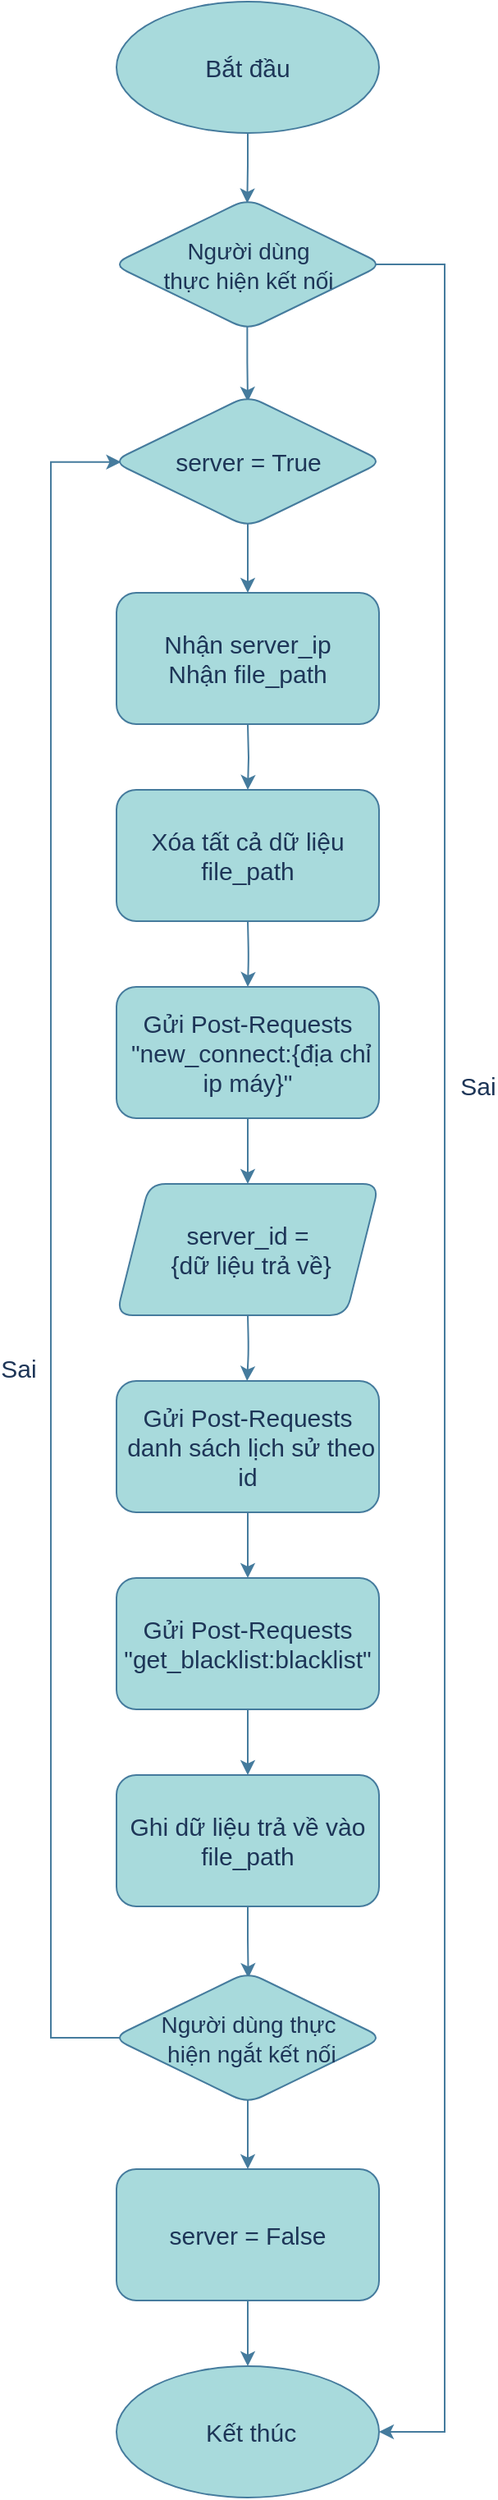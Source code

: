 <mxfile version="22.1.17" type="github">
  <diagram name="Trang-1" id="ER4wUnBnk97Xg_GWKOxj">
    <mxGraphModel dx="441" dy="1476" grid="1" gridSize="10" guides="1" tooltips="1" connect="1" arrows="1" fold="1" page="1" pageScale="1" pageWidth="827" pageHeight="1169" math="0" shadow="0">
      <root>
        <mxCell id="0" />
        <mxCell id="1" parent="0" />
        <mxCell id="s5Z9yiFXvZ2uZ-HgDR5P-3" style="edgeStyle=orthogonalEdgeStyle;rounded=0;orthogonalLoop=1;jettySize=auto;html=1;exitX=0.5;exitY=1;exitDx=0;exitDy=0;labelBackgroundColor=none;strokeColor=#457B9D;fontColor=default;entryX=0.498;entryY=0.035;entryDx=0;entryDy=0;entryPerimeter=0;fontSize=15;" parent="1" source="Ut0xZS67pPm9S65PYU5N-2" target="UqTQKJ_4IadXjokfk2YP-3" edge="1">
          <mxGeometry relative="1" as="geometry">
            <mxPoint x="360.0" y="80.0" as="targetPoint" />
          </mxGeometry>
        </mxCell>
        <mxCell id="Ut0xZS67pPm9S65PYU5N-2" value="Bắt đầu" style="ellipse;whiteSpace=wrap;html=1;labelBackgroundColor=none;fillColor=#A8DADC;strokeColor=#457B9D;fontColor=#1D3557;rounded=1;fontSize=15;" parent="1" vertex="1">
          <mxGeometry x="280" y="-40" width="160" height="80" as="geometry" />
        </mxCell>
        <mxCell id="Ut0xZS67pPm9S65PYU5N-5" style="edgeStyle=orthogonalEdgeStyle;rounded=1;orthogonalLoop=1;jettySize=auto;html=1;exitX=0.5;exitY=1;exitDx=0;exitDy=0;entryX=0.5;entryY=0;entryDx=0;entryDy=0;labelBackgroundColor=none;strokeColor=#457B9D;fontColor=default;fontSize=15;" parent="1" source="Ut0xZS67pPm9S65PYU5N-6" edge="1">
          <mxGeometry relative="1" as="geometry">
            <mxPoint x="360" y="680" as="targetPoint" />
          </mxGeometry>
        </mxCell>
        <mxCell id="Ut0xZS67pPm9S65PYU5N-6" value="Gửi Post-Requests&lt;br style=&quot;font-size: 15px;&quot;&gt;&amp;nbsp;&quot;new_connect:{địa chỉ ip máy}&quot;" style="rounded=1;whiteSpace=wrap;html=1;labelBackgroundColor=none;fillColor=#A8DADC;strokeColor=#457B9D;fontColor=#1D3557;fontSize=15;" parent="1" vertex="1">
          <mxGeometry x="280" y="560" width="160" height="80" as="geometry" />
        </mxCell>
        <mxCell id="Ut0xZS67pPm9S65PYU5N-38" style="edgeStyle=orthogonalEdgeStyle;rounded=1;orthogonalLoop=1;jettySize=auto;html=1;entryX=0.5;entryY=0;entryDx=0;entryDy=0;labelBackgroundColor=none;strokeColor=#457B9D;fontColor=default;exitX=0.5;exitY=0.035;exitDx=0;exitDy=0;exitPerimeter=0;fontSize=15;" parent="1" source="UqTQKJ_4IadXjokfk2YP-1" edge="1">
          <mxGeometry relative="1" as="geometry">
            <mxPoint x="360" y="320" as="targetPoint" />
            <mxPoint x="360" y="280" as="sourcePoint" />
          </mxGeometry>
        </mxCell>
        <mxCell id="Ut0xZS67pPm9S65PYU5N-12" style="edgeStyle=orthogonalEdgeStyle;rounded=1;orthogonalLoop=1;jettySize=auto;html=1;exitX=0.5;exitY=1;exitDx=0;exitDy=0;labelBackgroundColor=none;strokeColor=#457B9D;fontColor=default;fontSize=15;" parent="1" edge="1">
          <mxGeometry relative="1" as="geometry">
            <mxPoint x="359.579" y="800" as="targetPoint" />
            <mxPoint x="360" y="760" as="sourcePoint" />
          </mxGeometry>
        </mxCell>
        <mxCell id="Ut0xZS67pPm9S65PYU5N-26" style="edgeStyle=orthogonalEdgeStyle;rounded=1;orthogonalLoop=1;jettySize=auto;html=1;entryX=0.5;entryY=0;entryDx=0;entryDy=0;labelBackgroundColor=none;strokeColor=#457B9D;fontColor=default;fontSize=15;" parent="1" source="Ut0xZS67pPm9S65PYU5N-15" target="Ut0xZS67pPm9S65PYU5N-25" edge="1">
          <mxGeometry relative="1" as="geometry" />
        </mxCell>
        <mxCell id="Ut0xZS67pPm9S65PYU5N-15" value="Gửi Post-Requests&lt;br style=&quot;font-size: 15px;&quot;&gt;&amp;nbsp;danh sách lịch sử theo id" style="rounded=1;whiteSpace=wrap;html=1;labelBackgroundColor=none;fillColor=#A8DADC;strokeColor=#457B9D;fontColor=#1D3557;fontSize=15;" parent="1" vertex="1">
          <mxGeometry x="280" y="800" width="160" height="80" as="geometry" />
        </mxCell>
        <mxCell id="Ut0xZS67pPm9S65PYU5N-16" value="&amp;nbsp;Kết thúc" style="ellipse;whiteSpace=wrap;html=1;labelBackgroundColor=none;fillColor=#A8DADC;strokeColor=#457B9D;fontColor=#1D3557;rounded=1;fontSize=15;" parent="1" vertex="1">
          <mxGeometry x="280" y="1400" width="160" height="80" as="geometry" />
        </mxCell>
        <mxCell id="Ut0xZS67pPm9S65PYU5N-37" style="edgeStyle=orthogonalEdgeStyle;rounded=1;orthogonalLoop=1;jettySize=auto;html=1;exitX=0.5;exitY=1;exitDx=0;exitDy=0;labelBackgroundColor=none;strokeColor=#457B9D;fontColor=default;fontSize=15;" parent="1" target="Ut0xZS67pPm9S65PYU5N-6" edge="1">
          <mxGeometry relative="1" as="geometry">
            <mxPoint x="360" y="520" as="sourcePoint" />
          </mxGeometry>
        </mxCell>
        <mxCell id="Ut0xZS67pPm9S65PYU5N-24" value="server_id =&lt;br&gt;&amp;nbsp;{dữ liệu trả về}" style="shape=parallelogram;perimeter=parallelogramPerimeter;whiteSpace=wrap;html=1;fixedSize=1;labelBackgroundColor=none;fillColor=#A8DADC;strokeColor=#457B9D;fontColor=#1D3557;rounded=1;fontSize=15;" parent="1" vertex="1">
          <mxGeometry x="280" y="680" width="160" height="80" as="geometry" />
        </mxCell>
        <mxCell id="Ut0xZS67pPm9S65PYU5N-29" style="edgeStyle=orthogonalEdgeStyle;rounded=1;orthogonalLoop=1;jettySize=auto;html=1;exitX=0.5;exitY=1;exitDx=0;exitDy=0;entryX=0.5;entryY=0;entryDx=0;entryDy=0;labelBackgroundColor=none;strokeColor=#457B9D;fontColor=default;fontSize=15;" parent="1" source="Ut0xZS67pPm9S65PYU5N-25" target="Ut0xZS67pPm9S65PYU5N-28" edge="1">
          <mxGeometry relative="1" as="geometry" />
        </mxCell>
        <mxCell id="Ut0xZS67pPm9S65PYU5N-25" value="Gửi Post-Requests&lt;br style=&quot;font-size: 15px;&quot;&gt;&quot;get_blacklist:blacklist&quot;" style="rounded=1;whiteSpace=wrap;html=1;labelBackgroundColor=none;fillColor=#A8DADC;strokeColor=#457B9D;fontColor=#1D3557;fontSize=15;" parent="1" vertex="1">
          <mxGeometry x="280" y="920" width="160" height="80" as="geometry" />
        </mxCell>
        <mxCell id="s5Z9yiFXvZ2uZ-HgDR5P-8" style="edgeStyle=orthogonalEdgeStyle;rounded=0;orthogonalLoop=1;jettySize=auto;html=1;exitX=0.5;exitY=1;exitDx=0;exitDy=0;labelBackgroundColor=none;strokeColor=#457B9D;fontColor=default;entryX=0.502;entryY=0.045;entryDx=0;entryDy=0;entryPerimeter=0;fontSize=15;" parent="1" source="Ut0xZS67pPm9S65PYU5N-28" target="UqTQKJ_4IadXjokfk2YP-6" edge="1">
          <mxGeometry relative="1" as="geometry">
            <mxPoint x="360" y="1160" as="targetPoint" />
          </mxGeometry>
        </mxCell>
        <mxCell id="Ut0xZS67pPm9S65PYU5N-28" value="Ghi dữ liệu trả về vào file_path" style="rounded=1;whiteSpace=wrap;html=1;labelBackgroundColor=none;fillColor=#A8DADC;strokeColor=#457B9D;fontColor=#1D3557;fontSize=15;" parent="1" vertex="1">
          <mxGeometry x="280" y="1040" width="160" height="80" as="geometry" />
        </mxCell>
        <mxCell id="Ut0xZS67pPm9S65PYU5N-36" style="edgeStyle=orthogonalEdgeStyle;rounded=1;orthogonalLoop=1;jettySize=auto;html=1;exitX=0.5;exitY=1;exitDx=0;exitDy=0;entryX=0.5;entryY=0;entryDx=0;entryDy=0;labelBackgroundColor=none;strokeColor=#457B9D;fontColor=default;fontSize=15;" parent="1" edge="1">
          <mxGeometry relative="1" as="geometry">
            <mxPoint x="360" y="400" as="sourcePoint" />
            <mxPoint x="360" y="440" as="targetPoint" />
          </mxGeometry>
        </mxCell>
        <mxCell id="Ut0xZS67pPm9S65PYU5N-45" value="Nhận server_ip&lt;br style=&quot;font-size: 15px;&quot;&gt;Nhận file_path" style="rounded=1;whiteSpace=wrap;html=1;labelBackgroundColor=none;fillColor=#A8DADC;strokeColor=#457B9D;fontColor=#1D3557;fontSize=15;" parent="1" vertex="1">
          <mxGeometry x="280" y="320" width="160" height="80" as="geometry" />
        </mxCell>
        <mxCell id="Ut0xZS67pPm9S65PYU5N-46" value="Xóa tất cả dữ liệu file_path" style="rounded=1;whiteSpace=wrap;html=1;labelBackgroundColor=none;fillColor=#A8DADC;strokeColor=#457B9D;fontColor=#1D3557;fontSize=15;" parent="1" vertex="1">
          <mxGeometry x="280" y="440" width="160" height="80" as="geometry" />
        </mxCell>
        <mxCell id="s5Z9yiFXvZ2uZ-HgDR5P-4" style="edgeStyle=orthogonalEdgeStyle;rounded=0;orthogonalLoop=1;jettySize=auto;html=1;exitX=0.498;exitY=0.05;exitDx=0;exitDy=0;entryX=0.5;entryY=0.045;entryDx=0;entryDy=0;labelBackgroundColor=none;strokeColor=#457B9D;fontColor=default;exitPerimeter=0;entryPerimeter=0;fontSize=15;" parent="1" source="UqTQKJ_4IadXjokfk2YP-3" target="UqTQKJ_4IadXjokfk2YP-1" edge="1">
          <mxGeometry relative="1" as="geometry">
            <mxPoint x="360.0" y="160.0" as="sourcePoint" />
            <mxPoint x="360" y="200" as="targetPoint" />
          </mxGeometry>
        </mxCell>
        <mxCell id="s5Z9yiFXvZ2uZ-HgDR5P-15" value="Đúng" style="edgeLabel;html=1;align=center;verticalAlign=middle;resizable=0;points=[];labelBackgroundColor=none;fontColor=#1D3557;fontSize=15;" parent="s5Z9yiFXvZ2uZ-HgDR5P-4" vertex="1" connectable="0">
          <mxGeometry x="-0.25" relative="1" as="geometry">
            <mxPoint x="20" y="5" as="offset" />
          </mxGeometry>
        </mxCell>
        <mxCell id="s5Z9yiFXvZ2uZ-HgDR5P-7" style="edgeStyle=orthogonalEdgeStyle;rounded=0;orthogonalLoop=1;jettySize=auto;html=1;entryX=1;entryY=0.5;entryDx=0;entryDy=0;labelBackgroundColor=none;strokeColor=#457B9D;fontColor=default;exitX=0.03;exitY=0.525;exitDx=0;exitDy=0;exitPerimeter=0;fontSize=15;" parent="1" source="UqTQKJ_4IadXjokfk2YP-3" target="Ut0xZS67pPm9S65PYU5N-16" edge="1">
          <mxGeometry relative="1" as="geometry">
            <Array as="points">
              <mxPoint x="283" y="120" />
              <mxPoint x="480" y="120" />
              <mxPoint x="480" y="1440" />
            </Array>
            <mxPoint x="440.0" y="120.0" as="sourcePoint" />
          </mxGeometry>
        </mxCell>
        <mxCell id="s5Z9yiFXvZ2uZ-HgDR5P-16" value="Sai" style="edgeLabel;html=1;align=center;verticalAlign=middle;resizable=0;points=[];labelBackgroundColor=none;fontColor=#1D3557;fontSize=15;" parent="s5Z9yiFXvZ2uZ-HgDR5P-7" vertex="1" connectable="0">
          <mxGeometry x="-0.259" y="3" relative="1" as="geometry">
            <mxPoint x="17" y="121" as="offset" />
          </mxGeometry>
        </mxCell>
        <mxCell id="s5Z9yiFXvZ2uZ-HgDR5P-11" style="edgeStyle=orthogonalEdgeStyle;rounded=0;orthogonalLoop=1;jettySize=auto;html=1;exitX=0.965;exitY=0.52;exitDx=0;exitDy=0;labelBackgroundColor=none;strokeColor=#457B9D;fontColor=default;entryX=0.032;entryY=0.505;entryDx=0;entryDy=0;entryPerimeter=0;exitPerimeter=0;fontSize=15;" parent="1" source="UqTQKJ_4IadXjokfk2YP-6" target="UqTQKJ_4IadXjokfk2YP-1" edge="1">
          <mxGeometry relative="1" as="geometry">
            <Array as="points">
              <mxPoint x="437" y="1200" />
              <mxPoint x="240" y="1200" />
              <mxPoint x="240" y="240" />
            </Array>
            <mxPoint x="280" y="1200" as="sourcePoint" />
            <mxPoint x="280" y="240" as="targetPoint" />
          </mxGeometry>
        </mxCell>
        <mxCell id="s5Z9yiFXvZ2uZ-HgDR5P-19" value="Sai" style="edgeLabel;html=1;align=center;verticalAlign=middle;resizable=0;points=[];labelBackgroundColor=none;fontColor=#1D3557;fontSize=15;" parent="s5Z9yiFXvZ2uZ-HgDR5P-11" vertex="1" connectable="0">
          <mxGeometry x="0.075" y="2" relative="1" as="geometry">
            <mxPoint x="-18" y="39" as="offset" />
          </mxGeometry>
        </mxCell>
        <mxCell id="s5Z9yiFXvZ2uZ-HgDR5P-14" style="edgeStyle=orthogonalEdgeStyle;rounded=0;orthogonalLoop=1;jettySize=auto;html=1;exitX=0.5;exitY=1;exitDx=0;exitDy=0;entryX=0.5;entryY=0;entryDx=0;entryDy=0;labelBackgroundColor=none;strokeColor=#457B9D;fontColor=default;fontSize=15;" parent="1" source="s5Z9yiFXvZ2uZ-HgDR5P-12" target="Ut0xZS67pPm9S65PYU5N-16" edge="1">
          <mxGeometry relative="1" as="geometry" />
        </mxCell>
        <mxCell id="s5Z9yiFXvZ2uZ-HgDR5P-12" value="server = False" style="rounded=1;whiteSpace=wrap;html=1;labelBackgroundColor=none;fillColor=#A8DADC;strokeColor=#457B9D;fontColor=#1D3557;fontSize=15;" parent="1" vertex="1">
          <mxGeometry x="280" y="1280" width="160" height="80" as="geometry" />
        </mxCell>
        <mxCell id="UqTQKJ_4IadXjokfk2YP-1" value="server = True" style="rhombus;whiteSpace=wrap;html=1;labelBackgroundColor=none;fillColor=#A8DADC;strokeColor=#457B9D;fontColor=#1D3557;rounded=1;fontSize=15;" vertex="1" parent="1">
          <mxGeometry x="277.5" y="200" width="165" height="80" as="geometry" />
        </mxCell>
        <mxCell id="UqTQKJ_4IadXjokfk2YP-3" value="&lt;font style=&quot;font-size: 14px;&quot;&gt;Người dùng &lt;br&gt;thực&amp;nbsp;hiện&amp;nbsp;kết nối&lt;/font&gt;" style="rhombus;whiteSpace=wrap;html=1;labelBackgroundColor=none;fillColor=#A8DADC;strokeColor=#457B9D;fontColor=#1D3557;rounded=1;fontSize=15;" vertex="1" parent="1">
          <mxGeometry x="277.5" y="80" width="165" height="80" as="geometry" />
        </mxCell>
        <mxCell id="UqTQKJ_4IadXjokfk2YP-7" style="edgeStyle=orthogonalEdgeStyle;rounded=0;orthogonalLoop=1;jettySize=auto;html=1;exitX=0.5;exitY=0.05;exitDx=0;exitDy=0;entryX=0.5;entryY=0;entryDx=0;entryDy=0;strokeColor=#457B9D;fontColor=default;fillColor=#A8DADC;exitPerimeter=0;fontSize=15;labelBackgroundColor=none;" edge="1" parent="1" source="UqTQKJ_4IadXjokfk2YP-6" target="s5Z9yiFXvZ2uZ-HgDR5P-12">
          <mxGeometry relative="1" as="geometry" />
        </mxCell>
        <mxCell id="UqTQKJ_4IadXjokfk2YP-6" value="&lt;font style=&quot;font-size: 14px;&quot;&gt;Người dùng thực&lt;br&gt;&amp;nbsp;hiện ngắt kết nối&lt;/font&gt;" style="rhombus;whiteSpace=wrap;html=1;labelBackgroundColor=none;fillColor=#A8DADC;strokeColor=#457B9D;fontColor=#1D3557;rounded=1;fontSize=15;" vertex="1" parent="1">
          <mxGeometry x="277.5" y="1160" width="165" height="80" as="geometry" />
        </mxCell>
      </root>
    </mxGraphModel>
  </diagram>
</mxfile>
